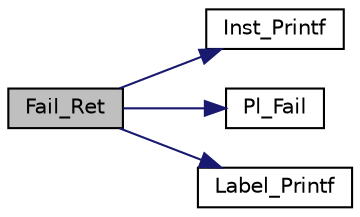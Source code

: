 digraph "Fail_Ret"
{
  edge [fontname="Helvetica",fontsize="10",labelfontname="Helvetica",labelfontsize="10"];
  node [fontname="Helvetica",fontsize="10",shape=record];
  rankdir="LR";
  Node1 [label="Fail_Ret",height=0.2,width=0.4,color="black", fillcolor="grey75", style="filled", fontcolor="black"];
  Node1 -> Node2 [color="midnightblue",fontsize="10",style="solid"];
  Node2 [label="Inst_Printf",height=0.2,width=0.4,color="black", fillcolor="white", style="filled",URL="$ma2asm_8c.html#afeaa1e73d1371e09e196c12b114b9845"];
  Node1 -> Node3 [color="midnightblue",fontsize="10",style="solid"];
  Node3 [label="Pl_Fail",height=0.2,width=0.4,color="black", fillcolor="white", style="filled",URL="$alpha__any_8c.html#aa0fe7f41cd1793244610e87d597040f6"];
  Node1 -> Node4 [color="midnightblue",fontsize="10",style="solid"];
  Node4 [label="Label_Printf",height=0.2,width=0.4,color="black", fillcolor="white", style="filled",URL="$ma2asm_8c.html#a55647b9192e0e0e7eb3e53f712402558"];
}
